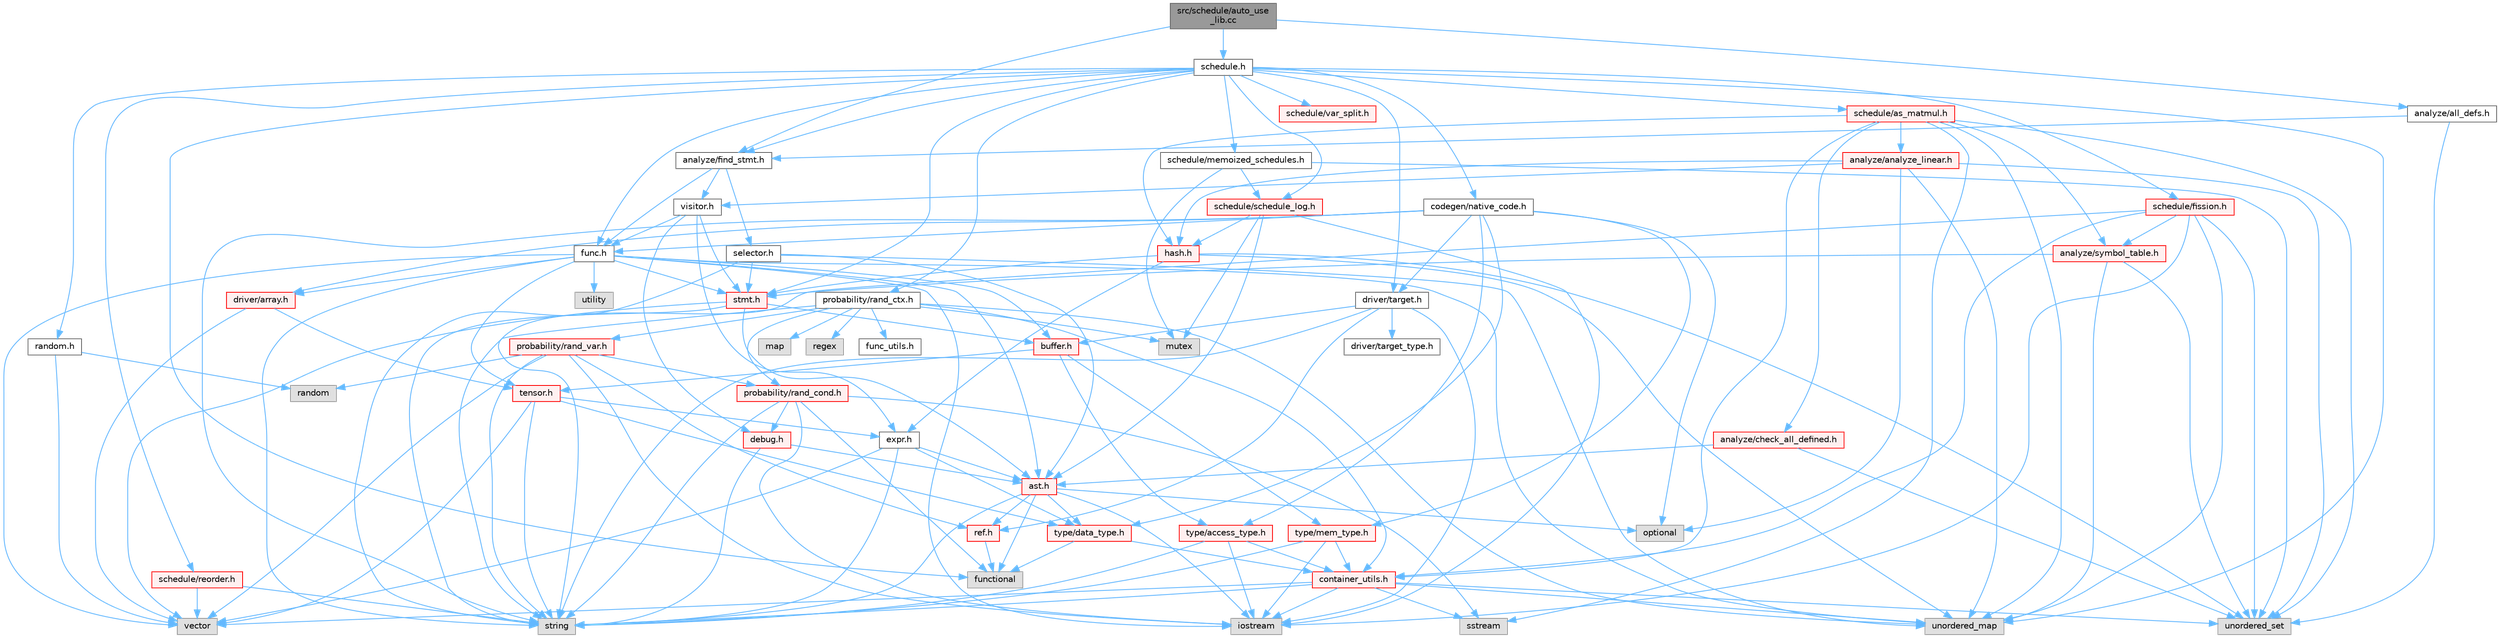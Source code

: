 digraph "src/schedule/auto_use_lib.cc"
{
 // LATEX_PDF_SIZE
  bgcolor="transparent";
  edge [fontname=Helvetica,fontsize=10,labelfontname=Helvetica,labelfontsize=10];
  node [fontname=Helvetica,fontsize=10,shape=box,height=0.2,width=0.4];
  Node1 [label="src/schedule/auto_use\l_lib.cc",height=0.2,width=0.4,color="gray40", fillcolor="grey60", style="filled", fontcolor="black",tooltip=" "];
  Node1 -> Node2 [color="steelblue1",style="solid"];
  Node2 [label="analyze/all_defs.h",height=0.2,width=0.4,color="grey40", fillcolor="white", style="filled",URL="$all__defs_8h.html",tooltip=" "];
  Node2 -> Node3 [color="steelblue1",style="solid"];
  Node3 [label="unordered_set",height=0.2,width=0.4,color="grey60", fillcolor="#E0E0E0", style="filled",tooltip=" "];
  Node2 -> Node4 [color="steelblue1",style="solid"];
  Node4 [label="analyze/find_stmt.h",height=0.2,width=0.4,color="grey40", fillcolor="white", style="filled",URL="$find__stmt_8h.html",tooltip=" "];
  Node4 -> Node5 [color="steelblue1",style="solid"];
  Node5 [label="func.h",height=0.2,width=0.4,color="grey40", fillcolor="white", style="filled",URL="$func_8h.html",tooltip=" "];
  Node5 -> Node6 [color="steelblue1",style="solid"];
  Node6 [label="iostream",height=0.2,width=0.4,color="grey60", fillcolor="#E0E0E0", style="filled",tooltip=" "];
  Node5 -> Node7 [color="steelblue1",style="solid"];
  Node7 [label="string",height=0.2,width=0.4,color="grey60", fillcolor="#E0E0E0", style="filled",tooltip=" "];
  Node5 -> Node8 [color="steelblue1",style="solid"];
  Node8 [label="unordered_map",height=0.2,width=0.4,color="grey60", fillcolor="#E0E0E0", style="filled",tooltip=" "];
  Node5 -> Node9 [color="steelblue1",style="solid"];
  Node9 [label="utility",height=0.2,width=0.4,color="grey60", fillcolor="#E0E0E0", style="filled",tooltip=" "];
  Node5 -> Node10 [color="steelblue1",style="solid"];
  Node10 [label="vector",height=0.2,width=0.4,color="grey60", fillcolor="#E0E0E0", style="filled",tooltip=" "];
  Node5 -> Node11 [color="steelblue1",style="solid"];
  Node11 [label="ast.h",height=0.2,width=0.4,color="red", fillcolor="#FFF0F0", style="filled",URL="$ast_8h.html",tooltip=" "];
  Node11 -> Node13 [color="steelblue1",style="solid"];
  Node13 [label="functional",height=0.2,width=0.4,color="grey60", fillcolor="#E0E0E0", style="filled",tooltip=" "];
  Node11 -> Node6 [color="steelblue1",style="solid"];
  Node11 -> Node14 [color="steelblue1",style="solid"];
  Node14 [label="optional",height=0.2,width=0.4,color="grey60", fillcolor="#E0E0E0", style="filled",tooltip=" "];
  Node11 -> Node7 [color="steelblue1",style="solid"];
  Node11 -> Node20 [color="steelblue1",style="solid"];
  Node20 [label="ref.h",height=0.2,width=0.4,color="red", fillcolor="#FFF0F0", style="filled",URL="$ref_8h.html",tooltip=" "];
  Node20 -> Node13 [color="steelblue1",style="solid"];
  Node11 -> Node31 [color="steelblue1",style="solid"];
  Node31 [label="type/data_type.h",height=0.2,width=0.4,color="red", fillcolor="#FFF0F0", style="filled",URL="$data__type_8h.html",tooltip=" "];
  Node31 -> Node13 [color="steelblue1",style="solid"];
  Node31 -> Node33 [color="steelblue1",style="solid"];
  Node33 [label="container_utils.h",height=0.2,width=0.4,color="red", fillcolor="#FFF0F0", style="filled",URL="$container__utils_8h.html",tooltip=" "];
  Node33 -> Node6 [color="steelblue1",style="solid"];
  Node33 -> Node29 [color="steelblue1",style="solid"];
  Node29 [label="sstream",height=0.2,width=0.4,color="grey60", fillcolor="#E0E0E0", style="filled",tooltip=" "];
  Node33 -> Node7 [color="steelblue1",style="solid"];
  Node33 -> Node8 [color="steelblue1",style="solid"];
  Node33 -> Node3 [color="steelblue1",style="solid"];
  Node33 -> Node10 [color="steelblue1",style="solid"];
  Node5 -> Node40 [color="steelblue1",style="solid"];
  Node40 [label="buffer.h",height=0.2,width=0.4,color="red", fillcolor="#FFF0F0", style="filled",URL="$buffer_8h.html",tooltip=" "];
  Node40 -> Node41 [color="steelblue1",style="solid"];
  Node41 [label="tensor.h",height=0.2,width=0.4,color="red", fillcolor="#FFF0F0", style="filled",URL="$tensor_8h.html",tooltip=" "];
  Node41 -> Node7 [color="steelblue1",style="solid"];
  Node41 -> Node10 [color="steelblue1",style="solid"];
  Node41 -> Node42 [color="steelblue1",style="solid"];
  Node42 [label="expr.h",height=0.2,width=0.4,color="grey40", fillcolor="white", style="filled",URL="$expr_8h.html",tooltip=" "];
  Node42 -> Node7 [color="steelblue1",style="solid"];
  Node42 -> Node10 [color="steelblue1",style="solid"];
  Node42 -> Node11 [color="steelblue1",style="solid"];
  Node42 -> Node31 [color="steelblue1",style="solid"];
  Node41 -> Node31 [color="steelblue1",style="solid"];
  Node40 -> Node43 [color="steelblue1",style="solid"];
  Node43 [label="type/access_type.h",height=0.2,width=0.4,color="red", fillcolor="#FFF0F0", style="filled",URL="$access__type_8h.html",tooltip=" "];
  Node43 -> Node6 [color="steelblue1",style="solid"];
  Node43 -> Node7 [color="steelblue1",style="solid"];
  Node43 -> Node33 [color="steelblue1",style="solid"];
  Node40 -> Node44 [color="steelblue1",style="solid"];
  Node44 [label="type/mem_type.h",height=0.2,width=0.4,color="red", fillcolor="#FFF0F0", style="filled",URL="$mem__type_8h.html",tooltip=" "];
  Node44 -> Node6 [color="steelblue1",style="solid"];
  Node44 -> Node7 [color="steelblue1",style="solid"];
  Node44 -> Node33 [color="steelblue1",style="solid"];
  Node5 -> Node45 [color="steelblue1",style="solid"];
  Node45 [label="driver/array.h",height=0.2,width=0.4,color="red", fillcolor="#FFF0F0", style="filled",URL="$array_8h.html",tooltip=" "];
  Node45 -> Node10 [color="steelblue1",style="solid"];
  Node45 -> Node41 [color="steelblue1",style="solid"];
  Node5 -> Node49 [color="steelblue1",style="solid"];
  Node49 [label="stmt.h",height=0.2,width=0.4,color="red", fillcolor="#FFF0F0", style="filled",URL="$stmt_8h.html",tooltip=" "];
  Node49 -> Node7 [color="steelblue1",style="solid"];
  Node49 -> Node10 [color="steelblue1",style="solid"];
  Node49 -> Node11 [color="steelblue1",style="solid"];
  Node49 -> Node40 [color="steelblue1",style="solid"];
  Node5 -> Node41 [color="steelblue1",style="solid"];
  Node4 -> Node55 [color="steelblue1",style="solid"];
  Node55 [label="selector.h",height=0.2,width=0.4,color="grey40", fillcolor="white", style="filled",URL="$selector_8h.html",tooltip=" "];
  Node55 -> Node7 [color="steelblue1",style="solid"];
  Node55 -> Node8 [color="steelblue1",style="solid"];
  Node55 -> Node11 [color="steelblue1",style="solid"];
  Node55 -> Node49 [color="steelblue1",style="solid"];
  Node4 -> Node56 [color="steelblue1",style="solid"];
  Node56 [label="visitor.h",height=0.2,width=0.4,color="grey40", fillcolor="white", style="filled",URL="$visitor_8h.html",tooltip=" "];
  Node56 -> Node57 [color="steelblue1",style="solid"];
  Node57 [label="debug.h",height=0.2,width=0.4,color="red", fillcolor="#FFF0F0", style="filled",URL="$debug_8h.html",tooltip=" "];
  Node57 -> Node7 [color="steelblue1",style="solid"];
  Node57 -> Node11 [color="steelblue1",style="solid"];
  Node56 -> Node42 [color="steelblue1",style="solid"];
  Node56 -> Node5 [color="steelblue1",style="solid"];
  Node56 -> Node49 [color="steelblue1",style="solid"];
  Node1 -> Node4 [color="steelblue1",style="solid"];
  Node1 -> Node61 [color="steelblue1",style="solid"];
  Node61 [label="schedule.h",height=0.2,width=0.4,color="grey40", fillcolor="white", style="filled",URL="$schedule_8h.html",tooltip=" "];
  Node61 -> Node13 [color="steelblue1",style="solid"];
  Node61 -> Node8 [color="steelblue1",style="solid"];
  Node61 -> Node4 [color="steelblue1",style="solid"];
  Node61 -> Node62 [color="steelblue1",style="solid"];
  Node62 [label="codegen/native_code.h",height=0.2,width=0.4,color="grey40", fillcolor="white", style="filled",URL="$native__code_8h.html",tooltip=" "];
  Node62 -> Node14 [color="steelblue1",style="solid"];
  Node62 -> Node7 [color="steelblue1",style="solid"];
  Node62 -> Node45 [color="steelblue1",style="solid"];
  Node62 -> Node47 [color="steelblue1",style="solid"];
  Node47 [label="driver/target.h",height=0.2,width=0.4,color="grey40", fillcolor="white", style="filled",URL="$target_8h.html",tooltip=" "];
  Node47 -> Node6 [color="steelblue1",style="solid"];
  Node47 -> Node7 [color="steelblue1",style="solid"];
  Node47 -> Node40 [color="steelblue1",style="solid"];
  Node47 -> Node48 [color="steelblue1",style="solid"];
  Node48 [label="driver/target_type.h",height=0.2,width=0.4,color="grey40", fillcolor="white", style="filled",URL="$target__type_8h.html",tooltip=" "];
  Node47 -> Node20 [color="steelblue1",style="solid"];
  Node62 -> Node5 [color="steelblue1",style="solid"];
  Node62 -> Node43 [color="steelblue1",style="solid"];
  Node62 -> Node31 [color="steelblue1",style="solid"];
  Node62 -> Node44 [color="steelblue1",style="solid"];
  Node61 -> Node47 [color="steelblue1",style="solid"];
  Node61 -> Node5 [color="steelblue1",style="solid"];
  Node61 -> Node63 [color="steelblue1",style="solid"];
  Node63 [label="probability/rand_ctx.h",height=0.2,width=0.4,color="grey40", fillcolor="white", style="filled",URL="$rand__ctx_8h.html",tooltip=" "];
  Node63 -> Node64 [color="steelblue1",style="solid"];
  Node64 [label="map",height=0.2,width=0.4,color="grey60", fillcolor="#E0E0E0", style="filled",tooltip=" "];
  Node63 -> Node59 [color="steelblue1",style="solid"];
  Node59 [label="mutex",height=0.2,width=0.4,color="grey60", fillcolor="#E0E0E0", style="filled",tooltip=" "];
  Node63 -> Node65 [color="steelblue1",style="solid"];
  Node65 [label="regex",height=0.2,width=0.4,color="grey60", fillcolor="#E0E0E0", style="filled",tooltip=" "];
  Node63 -> Node7 [color="steelblue1",style="solid"];
  Node63 -> Node8 [color="steelblue1",style="solid"];
  Node63 -> Node33 [color="steelblue1",style="solid"];
  Node63 -> Node19 [color="steelblue1",style="solid"];
  Node19 [label="func_utils.h",height=0.2,width=0.4,color="grey40", fillcolor="white", style="filled",URL="$func__utils_8h.html",tooltip=" "];
  Node63 -> Node66 [color="steelblue1",style="solid"];
  Node66 [label="probability/rand_cond.h",height=0.2,width=0.4,color="red", fillcolor="#FFF0F0", style="filled",URL="$rand__cond_8h.html",tooltip=" "];
  Node66 -> Node13 [color="steelblue1",style="solid"];
  Node66 -> Node6 [color="steelblue1",style="solid"];
  Node66 -> Node29 [color="steelblue1",style="solid"];
  Node66 -> Node7 [color="steelblue1",style="solid"];
  Node66 -> Node57 [color="steelblue1",style="solid"];
  Node63 -> Node70 [color="steelblue1",style="solid"];
  Node70 [label="probability/rand_var.h",height=0.2,width=0.4,color="red", fillcolor="#FFF0F0", style="filled",URL="$rand__var_8h.html",tooltip=" "];
  Node70 -> Node6 [color="steelblue1",style="solid"];
  Node70 -> Node71 [color="steelblue1",style="solid"];
  Node71 [label="random",height=0.2,width=0.4,color="grey60", fillcolor="#E0E0E0", style="filled",tooltip=" "];
  Node70 -> Node7 [color="steelblue1",style="solid"];
  Node70 -> Node10 [color="steelblue1",style="solid"];
  Node70 -> Node66 [color="steelblue1",style="solid"];
  Node70 -> Node20 [color="steelblue1",style="solid"];
  Node61 -> Node72 [color="steelblue1",style="solid"];
  Node72 [label="random.h",height=0.2,width=0.4,color="grey40", fillcolor="white", style="filled",URL="$random_8h.html",tooltip=" "];
  Node72 -> Node71 [color="steelblue1",style="solid"];
  Node72 -> Node10 [color="steelblue1",style="solid"];
  Node61 -> Node73 [color="steelblue1",style="solid"];
  Node73 [label="schedule/as_matmul.h",height=0.2,width=0.4,color="red", fillcolor="#FFF0F0", style="filled",URL="$as__matmul_8h.html",tooltip=" "];
  Node73 -> Node29 [color="steelblue1",style="solid"];
  Node73 -> Node8 [color="steelblue1",style="solid"];
  Node73 -> Node3 [color="steelblue1",style="solid"];
  Node73 -> Node74 [color="steelblue1",style="solid"];
  Node74 [label="analyze/analyze_linear.h",height=0.2,width=0.4,color="red", fillcolor="#FFF0F0", style="filled",URL="$analyze__linear_8h.html",tooltip=" "];
  Node74 -> Node14 [color="steelblue1",style="solid"];
  Node74 -> Node8 [color="steelblue1",style="solid"];
  Node74 -> Node3 [color="steelblue1",style="solid"];
  Node74 -> Node75 [color="steelblue1",style="solid"];
  Node75 [label="hash.h",height=0.2,width=0.4,color="red", fillcolor="#FFF0F0", style="filled",URL="$hash_8h.html",tooltip=" "];
  Node75 -> Node8 [color="steelblue1",style="solid"];
  Node75 -> Node3 [color="steelblue1",style="solid"];
  Node75 -> Node42 [color="steelblue1",style="solid"];
  Node75 -> Node49 [color="steelblue1",style="solid"];
  Node74 -> Node56 [color="steelblue1",style="solid"];
  Node73 -> Node78 [color="steelblue1",style="solid"];
  Node78 [label="analyze/check_all_defined.h",height=0.2,width=0.4,color="red", fillcolor="#FFF0F0", style="filled",URL="$check__all__defined_8h.html",tooltip=" "];
  Node78 -> Node3 [color="steelblue1",style="solid"];
  Node78 -> Node11 [color="steelblue1",style="solid"];
  Node73 -> Node79 [color="steelblue1",style="solid"];
  Node79 [label="analyze/symbol_table.h",height=0.2,width=0.4,color="red", fillcolor="#FFF0F0", style="filled",URL="$symbol__table_8h.html",tooltip=" "];
  Node79 -> Node8 [color="steelblue1",style="solid"];
  Node79 -> Node3 [color="steelblue1",style="solid"];
  Node79 -> Node49 [color="steelblue1",style="solid"];
  Node73 -> Node33 [color="steelblue1",style="solid"];
  Node73 -> Node75 [color="steelblue1",style="solid"];
  Node61 -> Node82 [color="steelblue1",style="solid"];
  Node82 [label="schedule/fission.h",height=0.2,width=0.4,color="red", fillcolor="#FFF0F0", style="filled",URL="$fission_8h.html",tooltip=" "];
  Node82 -> Node6 [color="steelblue1",style="solid"];
  Node82 -> Node7 [color="steelblue1",style="solid"];
  Node82 -> Node8 [color="steelblue1",style="solid"];
  Node82 -> Node3 [color="steelblue1",style="solid"];
  Node82 -> Node79 [color="steelblue1",style="solid"];
  Node82 -> Node33 [color="steelblue1",style="solid"];
  Node61 -> Node83 [color="steelblue1",style="solid"];
  Node83 [label="schedule/memoized_schedules.h",height=0.2,width=0.4,color="grey40", fillcolor="white", style="filled",URL="$memoized__schedules_8h.html",tooltip=" "];
  Node83 -> Node59 [color="steelblue1",style="solid"];
  Node83 -> Node3 [color="steelblue1",style="solid"];
  Node83 -> Node84 [color="steelblue1",style="solid"];
  Node84 [label="schedule/schedule_log.h",height=0.2,width=0.4,color="red", fillcolor="#FFF0F0", style="filled",URL="$schedule__log_8h.html",tooltip=" "];
  Node84 -> Node6 [color="steelblue1",style="solid"];
  Node84 -> Node59 [color="steelblue1",style="solid"];
  Node84 -> Node11 [color="steelblue1",style="solid"];
  Node84 -> Node75 [color="steelblue1",style="solid"];
  Node61 -> Node86 [color="steelblue1",style="solid"];
  Node86 [label="schedule/reorder.h",height=0.2,width=0.4,color="red", fillcolor="#FFF0F0", style="filled",URL="$reorder_8h.html",tooltip=" "];
  Node86 -> Node7 [color="steelblue1",style="solid"];
  Node86 -> Node10 [color="steelblue1",style="solid"];
  Node61 -> Node84 [color="steelblue1",style="solid"];
  Node61 -> Node87 [color="steelblue1",style="solid"];
  Node87 [label="schedule/var_split.h",height=0.2,width=0.4,color="red", fillcolor="#FFF0F0", style="filled",URL="$var__split_8h.html",tooltip=" "];
  Node61 -> Node49 [color="steelblue1",style="solid"];
}
